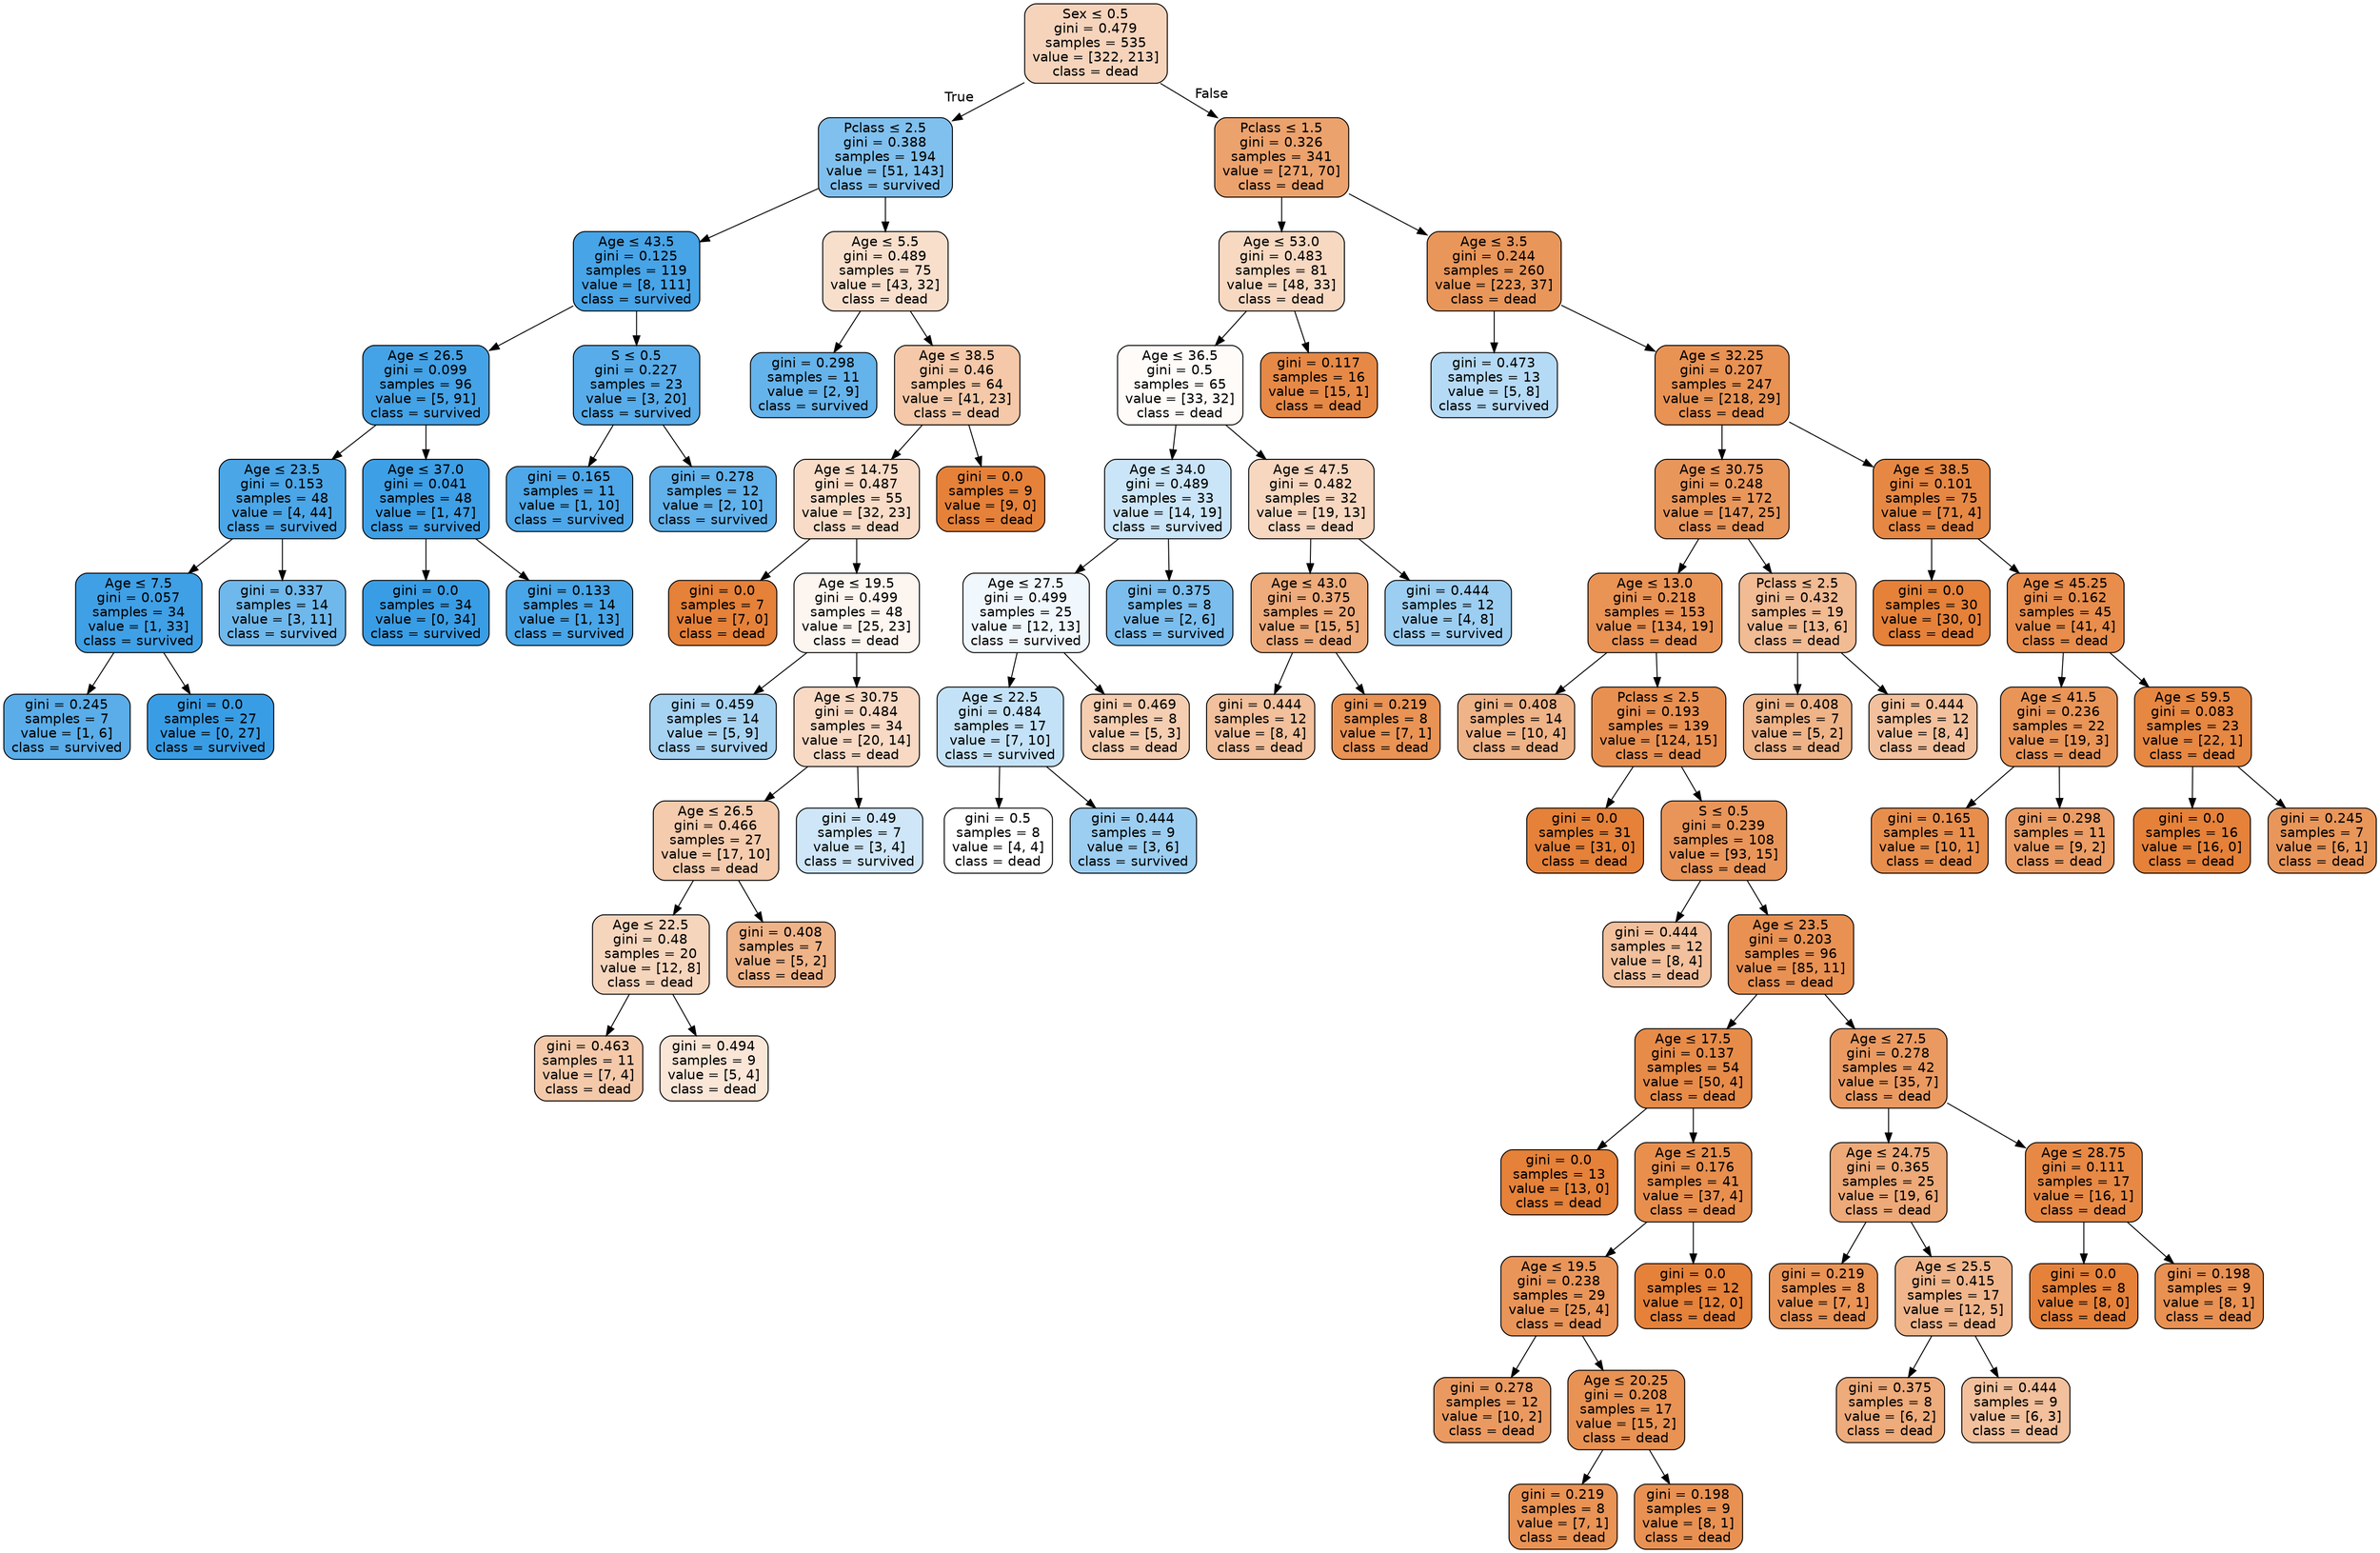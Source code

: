 digraph Tree {
node [shape=box, style="filled, rounded", color="black", fontname=helvetica] ;
edge [fontname=helvetica] ;
0 [label=<Sex &le; 0.5<br/>gini = 0.479<br/>samples = 535<br/>value = [322, 213]<br/>class = dead>, fillcolor="#f6d4bc"] ;
1 [label=<Pclass &le; 2.5<br/>gini = 0.388<br/>samples = 194<br/>value = [51, 143]<br/>class = survived>, fillcolor="#80c0ee"] ;
0 -> 1 [labeldistance=2.5, labelangle=45, headlabel="True"] ;
2 [label=<Age &le; 43.5<br/>gini = 0.125<br/>samples = 119<br/>value = [8, 111]<br/>class = survived>, fillcolor="#47a4e7"] ;
1 -> 2 ;
3 [label=<Age &le; 26.5<br/>gini = 0.099<br/>samples = 96<br/>value = [5, 91]<br/>class = survived>, fillcolor="#44a2e6"] ;
2 -> 3 ;
4 [label=<Age &le; 23.5<br/>gini = 0.153<br/>samples = 48<br/>value = [4, 44]<br/>class = survived>, fillcolor="#4ba6e7"] ;
3 -> 4 ;
5 [label=<Age &le; 7.5<br/>gini = 0.057<br/>samples = 34<br/>value = [1, 33]<br/>class = survived>, fillcolor="#3fa0e6"] ;
4 -> 5 ;
6 [label=<gini = 0.245<br/>samples = 7<br/>value = [1, 6]<br/>class = survived>, fillcolor="#5aade9"] ;
5 -> 6 ;
7 [label=<gini = 0.0<br/>samples = 27<br/>value = [0, 27]<br/>class = survived>, fillcolor="#399de5"] ;
5 -> 7 ;
8 [label=<gini = 0.337<br/>samples = 14<br/>value = [3, 11]<br/>class = survived>, fillcolor="#6fb8ec"] ;
4 -> 8 ;
9 [label=<Age &le; 37.0<br/>gini = 0.041<br/>samples = 48<br/>value = [1, 47]<br/>class = survived>, fillcolor="#3d9fe6"] ;
3 -> 9 ;
10 [label=<gini = 0.0<br/>samples = 34<br/>value = [0, 34]<br/>class = survived>, fillcolor="#399de5"] ;
9 -> 10 ;
11 [label=<gini = 0.133<br/>samples = 14<br/>value = [1, 13]<br/>class = survived>, fillcolor="#48a5e7"] ;
9 -> 11 ;
12 [label=<S &le; 0.5<br/>gini = 0.227<br/>samples = 23<br/>value = [3, 20]<br/>class = survived>, fillcolor="#57ace9"] ;
2 -> 12 ;
13 [label=<gini = 0.165<br/>samples = 11<br/>value = [1, 10]<br/>class = survived>, fillcolor="#4da7e8"] ;
12 -> 13 ;
14 [label=<gini = 0.278<br/>samples = 12<br/>value = [2, 10]<br/>class = survived>, fillcolor="#61b1ea"] ;
12 -> 14 ;
15 [label=<Age &le; 5.5<br/>gini = 0.489<br/>samples = 75<br/>value = [43, 32]<br/>class = dead>, fillcolor="#f8dfcc"] ;
1 -> 15 ;
16 [label=<gini = 0.298<br/>samples = 11<br/>value = [2, 9]<br/>class = survived>, fillcolor="#65b3eb"] ;
15 -> 16 ;
17 [label=<Age &le; 38.5<br/>gini = 0.46<br/>samples = 64<br/>value = [41, 23]<br/>class = dead>, fillcolor="#f4c8a8"] ;
15 -> 17 ;
18 [label=<Age &le; 14.75<br/>gini = 0.487<br/>samples = 55<br/>value = [32, 23]<br/>class = dead>, fillcolor="#f8dcc7"] ;
17 -> 18 ;
19 [label=<gini = 0.0<br/>samples = 7<br/>value = [7, 0]<br/>class = dead>, fillcolor="#e58139"] ;
18 -> 19 ;
20 [label=<Age &le; 19.5<br/>gini = 0.499<br/>samples = 48<br/>value = [25, 23]<br/>class = dead>, fillcolor="#fdf5ef"] ;
18 -> 20 ;
21 [label=<gini = 0.459<br/>samples = 14<br/>value = [5, 9]<br/>class = survived>, fillcolor="#a7d3f3"] ;
20 -> 21 ;
22 [label=<Age &le; 30.75<br/>gini = 0.484<br/>samples = 34<br/>value = [20, 14]<br/>class = dead>, fillcolor="#f7d9c4"] ;
20 -> 22 ;
23 [label=<Age &le; 26.5<br/>gini = 0.466<br/>samples = 27<br/>value = [17, 10]<br/>class = dead>, fillcolor="#f4cbad"] ;
22 -> 23 ;
24 [label=<Age &le; 22.5<br/>gini = 0.48<br/>samples = 20<br/>value = [12, 8]<br/>class = dead>, fillcolor="#f6d5bd"] ;
23 -> 24 ;
25 [label=<gini = 0.463<br/>samples = 11<br/>value = [7, 4]<br/>class = dead>, fillcolor="#f4c9aa"] ;
24 -> 25 ;
26 [label=<gini = 0.494<br/>samples = 9<br/>value = [5, 4]<br/>class = dead>, fillcolor="#fae6d7"] ;
24 -> 26 ;
27 [label=<gini = 0.408<br/>samples = 7<br/>value = [5, 2]<br/>class = dead>, fillcolor="#efb388"] ;
23 -> 27 ;
28 [label=<gini = 0.49<br/>samples = 7<br/>value = [3, 4]<br/>class = survived>, fillcolor="#cee6f8"] ;
22 -> 28 ;
29 [label=<gini = 0.0<br/>samples = 9<br/>value = [9, 0]<br/>class = dead>, fillcolor="#e58139"] ;
17 -> 29 ;
30 [label=<Pclass &le; 1.5<br/>gini = 0.326<br/>samples = 341<br/>value = [271, 70]<br/>class = dead>, fillcolor="#eca26c"] ;
0 -> 30 [labeldistance=2.5, labelangle=-45, headlabel="False"] ;
31 [label=<Age &le; 53.0<br/>gini = 0.483<br/>samples = 81<br/>value = [48, 33]<br/>class = dead>, fillcolor="#f7d8c1"] ;
30 -> 31 ;
32 [label=<Age &le; 36.5<br/>gini = 0.5<br/>samples = 65<br/>value = [33, 32]<br/>class = dead>, fillcolor="#fefbf9"] ;
31 -> 32 ;
33 [label=<Age &le; 34.0<br/>gini = 0.489<br/>samples = 33<br/>value = [14, 19]<br/>class = survived>, fillcolor="#cbe5f8"] ;
32 -> 33 ;
34 [label=<Age &le; 27.5<br/>gini = 0.499<br/>samples = 25<br/>value = [12, 13]<br/>class = survived>, fillcolor="#f0f7fd"] ;
33 -> 34 ;
35 [label=<Age &le; 22.5<br/>gini = 0.484<br/>samples = 17<br/>value = [7, 10]<br/>class = survived>, fillcolor="#c4e2f7"] ;
34 -> 35 ;
36 [label=<gini = 0.5<br/>samples = 8<br/>value = [4, 4]<br/>class = dead>, fillcolor="#ffffff"] ;
35 -> 36 ;
37 [label=<gini = 0.444<br/>samples = 9<br/>value = [3, 6]<br/>class = survived>, fillcolor="#9ccef2"] ;
35 -> 37 ;
38 [label=<gini = 0.469<br/>samples = 8<br/>value = [5, 3]<br/>class = dead>, fillcolor="#f5cdb0"] ;
34 -> 38 ;
39 [label=<gini = 0.375<br/>samples = 8<br/>value = [2, 6]<br/>class = survived>, fillcolor="#7bbeee"] ;
33 -> 39 ;
40 [label=<Age &le; 47.5<br/>gini = 0.482<br/>samples = 32<br/>value = [19, 13]<br/>class = dead>, fillcolor="#f7d7c0"] ;
32 -> 40 ;
41 [label=<Age &le; 43.0<br/>gini = 0.375<br/>samples = 20<br/>value = [15, 5]<br/>class = dead>, fillcolor="#eeab7b"] ;
40 -> 41 ;
42 [label=<gini = 0.444<br/>samples = 12<br/>value = [8, 4]<br/>class = dead>, fillcolor="#f2c09c"] ;
41 -> 42 ;
43 [label=<gini = 0.219<br/>samples = 8<br/>value = [7, 1]<br/>class = dead>, fillcolor="#e99355"] ;
41 -> 43 ;
44 [label=<gini = 0.444<br/>samples = 12<br/>value = [4, 8]<br/>class = survived>, fillcolor="#9ccef2"] ;
40 -> 44 ;
45 [label=<gini = 0.117<br/>samples = 16<br/>value = [15, 1]<br/>class = dead>, fillcolor="#e78946"] ;
31 -> 45 ;
46 [label=<Age &le; 3.5<br/>gini = 0.244<br/>samples = 260<br/>value = [223, 37]<br/>class = dead>, fillcolor="#e9965a"] ;
30 -> 46 ;
47 [label=<gini = 0.473<br/>samples = 13<br/>value = [5, 8]<br/>class = survived>, fillcolor="#b5daf5"] ;
46 -> 47 ;
48 [label=<Age &le; 32.25<br/>gini = 0.207<br/>samples = 247<br/>value = [218, 29]<br/>class = dead>, fillcolor="#e89253"] ;
46 -> 48 ;
49 [label=<Age &le; 30.75<br/>gini = 0.248<br/>samples = 172<br/>value = [147, 25]<br/>class = dead>, fillcolor="#e9965b"] ;
48 -> 49 ;
50 [label=<Age &le; 13.0<br/>gini = 0.218<br/>samples = 153<br/>value = [134, 19]<br/>class = dead>, fillcolor="#e99355"] ;
49 -> 50 ;
51 [label=<gini = 0.408<br/>samples = 14<br/>value = [10, 4]<br/>class = dead>, fillcolor="#efb388"] ;
50 -> 51 ;
52 [label=<Pclass &le; 2.5<br/>gini = 0.193<br/>samples = 139<br/>value = [124, 15]<br/>class = dead>, fillcolor="#e89051"] ;
50 -> 52 ;
53 [label=<gini = 0.0<br/>samples = 31<br/>value = [31, 0]<br/>class = dead>, fillcolor="#e58139"] ;
52 -> 53 ;
54 [label=<S &le; 0.5<br/>gini = 0.239<br/>samples = 108<br/>value = [93, 15]<br/>class = dead>, fillcolor="#e99559"] ;
52 -> 54 ;
55 [label=<gini = 0.444<br/>samples = 12<br/>value = [8, 4]<br/>class = dead>, fillcolor="#f2c09c"] ;
54 -> 55 ;
56 [label=<Age &le; 23.5<br/>gini = 0.203<br/>samples = 96<br/>value = [85, 11]<br/>class = dead>, fillcolor="#e89153"] ;
54 -> 56 ;
57 [label=<Age &le; 17.5<br/>gini = 0.137<br/>samples = 54<br/>value = [50, 4]<br/>class = dead>, fillcolor="#e78b49"] ;
56 -> 57 ;
58 [label=<gini = 0.0<br/>samples = 13<br/>value = [13, 0]<br/>class = dead>, fillcolor="#e58139"] ;
57 -> 58 ;
59 [label=<Age &le; 21.5<br/>gini = 0.176<br/>samples = 41<br/>value = [37, 4]<br/>class = dead>, fillcolor="#e88f4e"] ;
57 -> 59 ;
60 [label=<Age &le; 19.5<br/>gini = 0.238<br/>samples = 29<br/>value = [25, 4]<br/>class = dead>, fillcolor="#e99559"] ;
59 -> 60 ;
61 [label=<gini = 0.278<br/>samples = 12<br/>value = [10, 2]<br/>class = dead>, fillcolor="#ea9a61"] ;
60 -> 61 ;
62 [label=<Age &le; 20.25<br/>gini = 0.208<br/>samples = 17<br/>value = [15, 2]<br/>class = dead>, fillcolor="#e89253"] ;
60 -> 62 ;
63 [label=<gini = 0.219<br/>samples = 8<br/>value = [7, 1]<br/>class = dead>, fillcolor="#e99355"] ;
62 -> 63 ;
64 [label=<gini = 0.198<br/>samples = 9<br/>value = [8, 1]<br/>class = dead>, fillcolor="#e89152"] ;
62 -> 64 ;
65 [label=<gini = 0.0<br/>samples = 12<br/>value = [12, 0]<br/>class = dead>, fillcolor="#e58139"] ;
59 -> 65 ;
66 [label=<Age &le; 27.5<br/>gini = 0.278<br/>samples = 42<br/>value = [35, 7]<br/>class = dead>, fillcolor="#ea9a61"] ;
56 -> 66 ;
67 [label=<Age &le; 24.75<br/>gini = 0.365<br/>samples = 25<br/>value = [19, 6]<br/>class = dead>, fillcolor="#eda978"] ;
66 -> 67 ;
68 [label=<gini = 0.219<br/>samples = 8<br/>value = [7, 1]<br/>class = dead>, fillcolor="#e99355"] ;
67 -> 68 ;
69 [label=<Age &le; 25.5<br/>gini = 0.415<br/>samples = 17<br/>value = [12, 5]<br/>class = dead>, fillcolor="#f0b58b"] ;
67 -> 69 ;
70 [label=<gini = 0.375<br/>samples = 8<br/>value = [6, 2]<br/>class = dead>, fillcolor="#eeab7b"] ;
69 -> 70 ;
71 [label=<gini = 0.444<br/>samples = 9<br/>value = [6, 3]<br/>class = dead>, fillcolor="#f2c09c"] ;
69 -> 71 ;
72 [label=<Age &le; 28.75<br/>gini = 0.111<br/>samples = 17<br/>value = [16, 1]<br/>class = dead>, fillcolor="#e78945"] ;
66 -> 72 ;
73 [label=<gini = 0.0<br/>samples = 8<br/>value = [8, 0]<br/>class = dead>, fillcolor="#e58139"] ;
72 -> 73 ;
74 [label=<gini = 0.198<br/>samples = 9<br/>value = [8, 1]<br/>class = dead>, fillcolor="#e89152"] ;
72 -> 74 ;
75 [label=<Pclass &le; 2.5<br/>gini = 0.432<br/>samples = 19<br/>value = [13, 6]<br/>class = dead>, fillcolor="#f1bb94"] ;
49 -> 75 ;
76 [label=<gini = 0.408<br/>samples = 7<br/>value = [5, 2]<br/>class = dead>, fillcolor="#efb388"] ;
75 -> 76 ;
77 [label=<gini = 0.444<br/>samples = 12<br/>value = [8, 4]<br/>class = dead>, fillcolor="#f2c09c"] ;
75 -> 77 ;
78 [label=<Age &le; 38.5<br/>gini = 0.101<br/>samples = 75<br/>value = [71, 4]<br/>class = dead>, fillcolor="#e68844"] ;
48 -> 78 ;
79 [label=<gini = 0.0<br/>samples = 30<br/>value = [30, 0]<br/>class = dead>, fillcolor="#e58139"] ;
78 -> 79 ;
80 [label=<Age &le; 45.25<br/>gini = 0.162<br/>samples = 45<br/>value = [41, 4]<br/>class = dead>, fillcolor="#e88d4c"] ;
78 -> 80 ;
81 [label=<Age &le; 41.5<br/>gini = 0.236<br/>samples = 22<br/>value = [19, 3]<br/>class = dead>, fillcolor="#e99558"] ;
80 -> 81 ;
82 [label=<gini = 0.165<br/>samples = 11<br/>value = [10, 1]<br/>class = dead>, fillcolor="#e88e4d"] ;
81 -> 82 ;
83 [label=<gini = 0.298<br/>samples = 11<br/>value = [9, 2]<br/>class = dead>, fillcolor="#eb9d65"] ;
81 -> 83 ;
84 [label=<Age &le; 59.5<br/>gini = 0.083<br/>samples = 23<br/>value = [22, 1]<br/>class = dead>, fillcolor="#e68742"] ;
80 -> 84 ;
85 [label=<gini = 0.0<br/>samples = 16<br/>value = [16, 0]<br/>class = dead>, fillcolor="#e58139"] ;
84 -> 85 ;
86 [label=<gini = 0.245<br/>samples = 7<br/>value = [6, 1]<br/>class = dead>, fillcolor="#e9965a"] ;
84 -> 86 ;
}